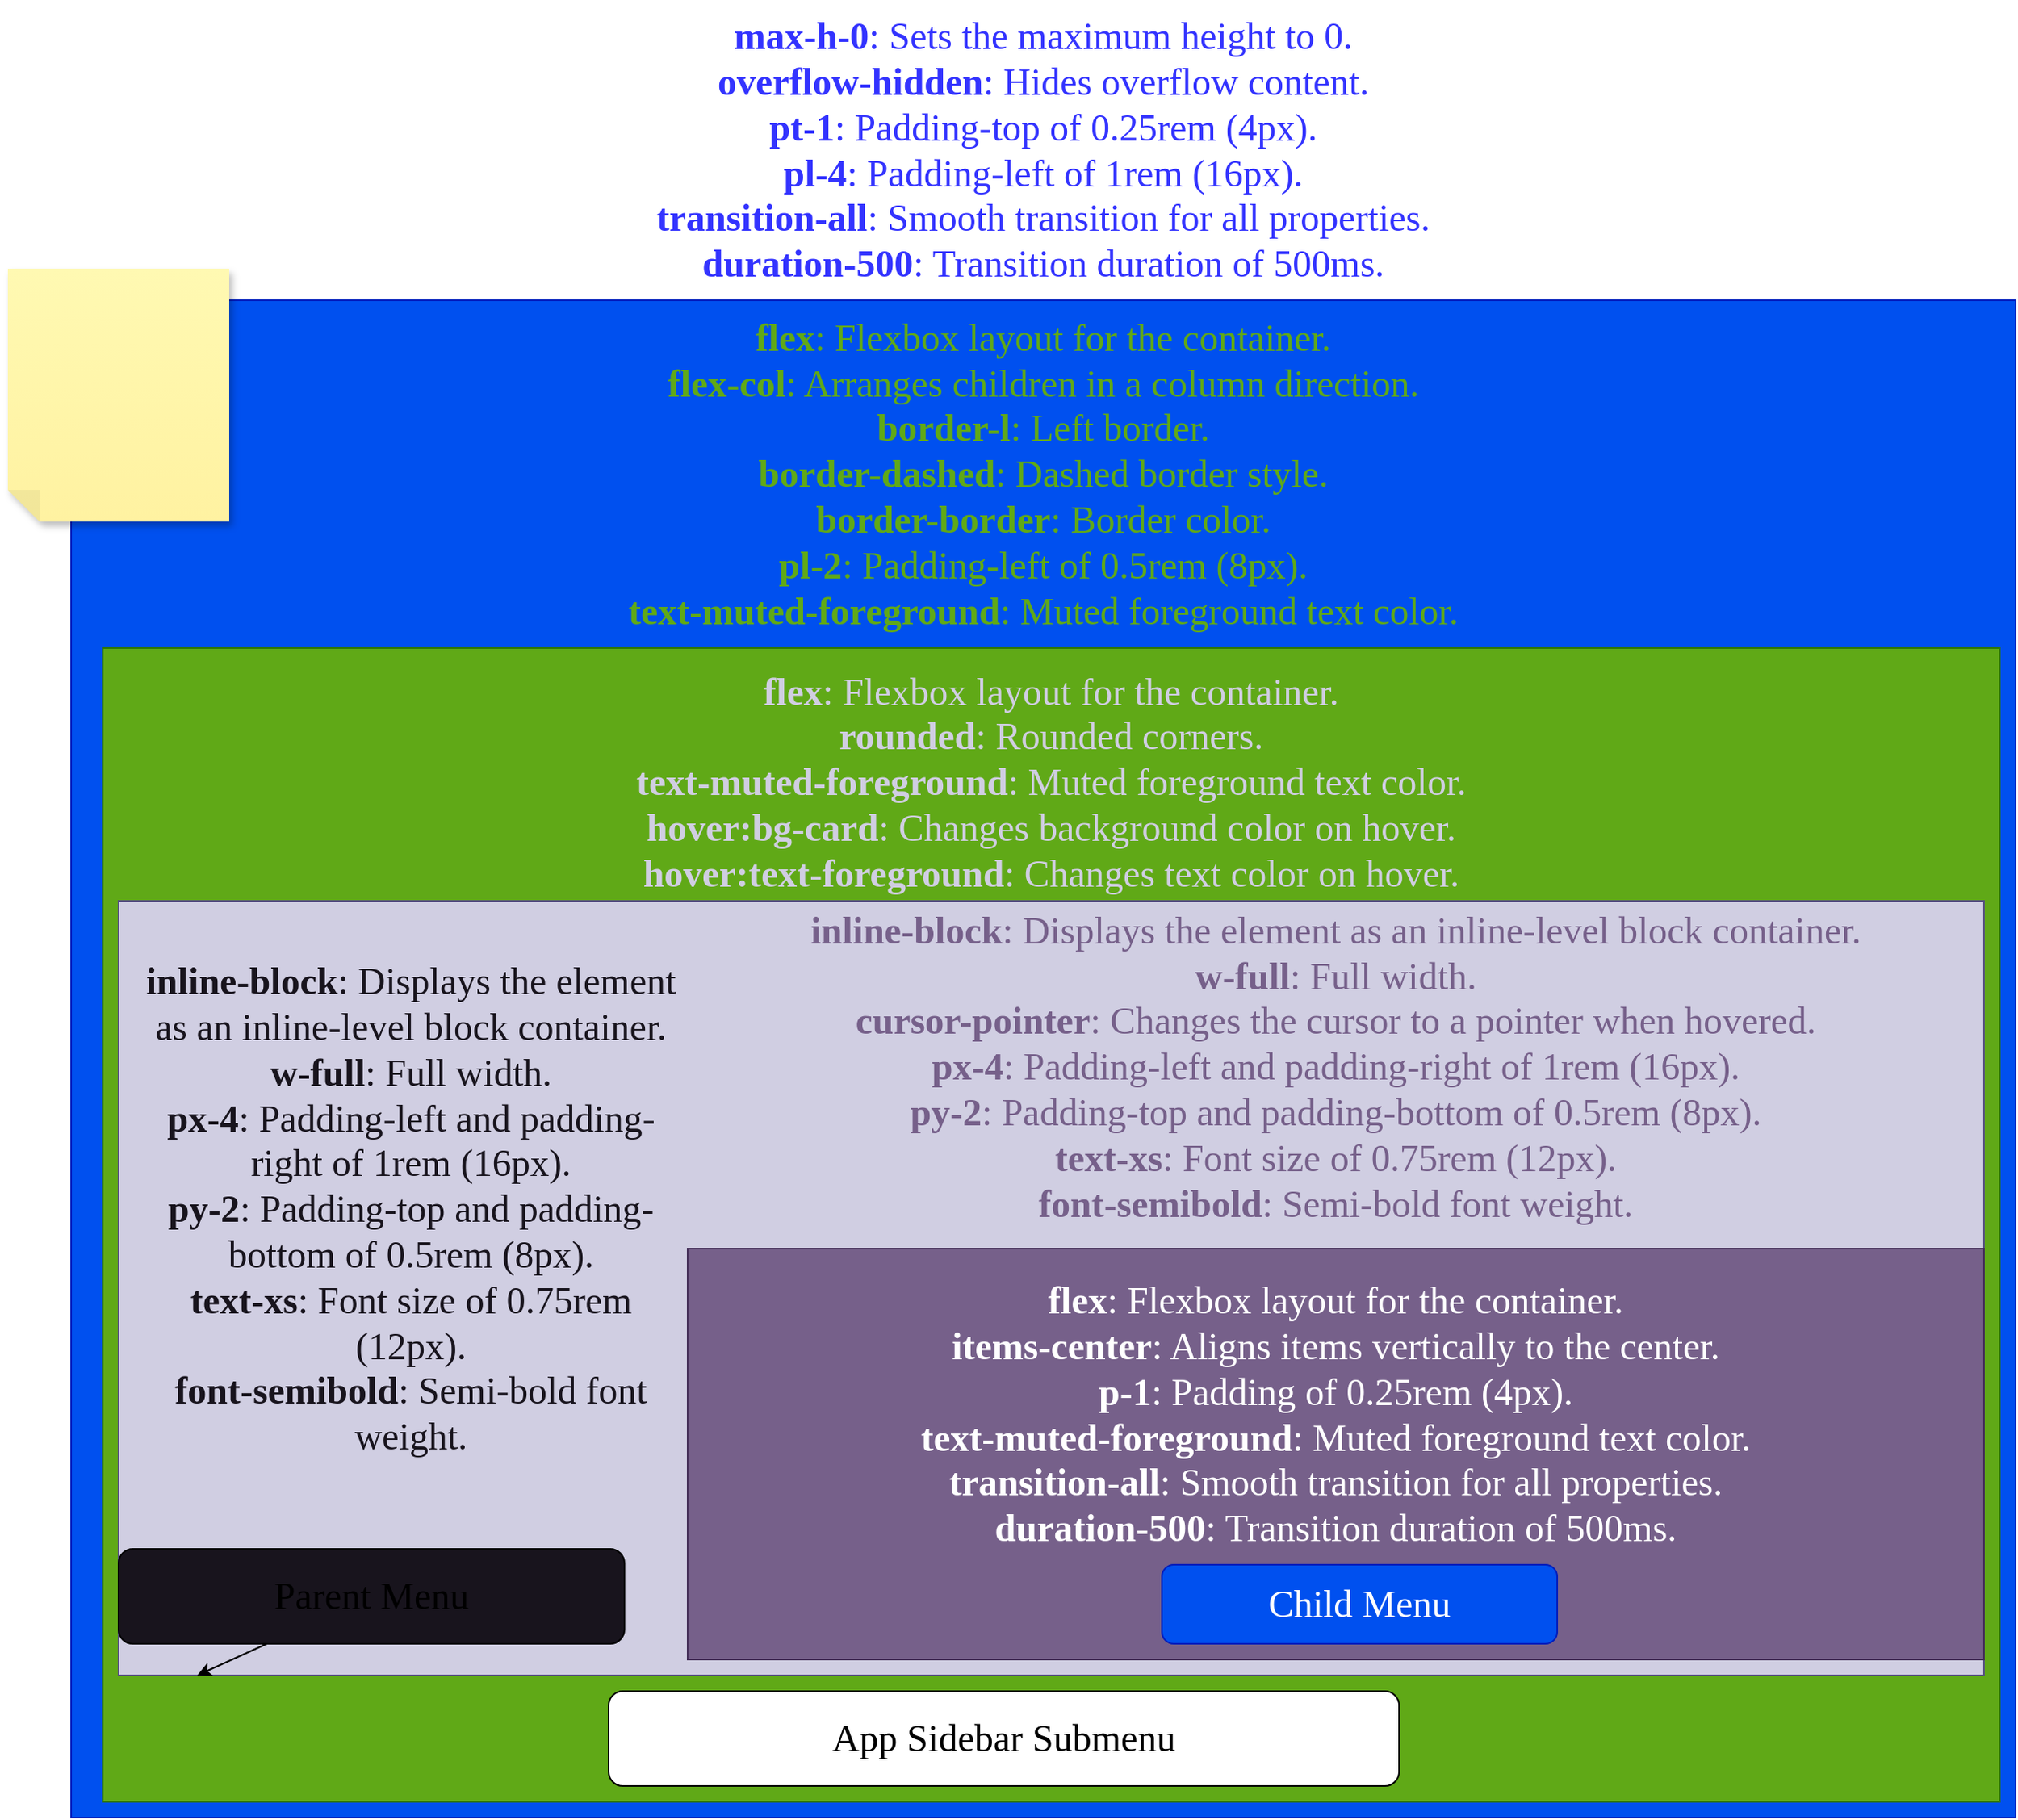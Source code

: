 <mxfile>
    <diagram id="wrc8hyTSKT0Z8eImfvdB" name="Page-1">
        <mxGraphModel dx="895" dy="475" grid="1" gridSize="10" guides="1" tooltips="1" connect="1" arrows="1" fold="1" page="1" pageScale="1" pageWidth="850" pageHeight="1100" math="0" shadow="0">
            <root>
                <mxCell id="0"/>
                <mxCell id="1" parent="0"/>
                <mxCell id="3" value="" style="rounded=0;whiteSpace=wrap;html=1;fontColor=#ffffff;fillColor=#0050ef;strokeColor=#001DBC;" parent="1" vertex="1">
                    <mxGeometry y="190" width="1230" height="960" as="geometry"/>
                </mxCell>
                <mxCell id="5" value="&lt;strong&gt;max-h-0&lt;/strong&gt;: Sets the maximum height to 0.&lt;br&gt;&lt;strong&gt;overflow-hidden&lt;/strong&gt;: Hides overflow content.&lt;br&gt;&lt;strong&gt;pt-1&lt;/strong&gt;: Padding-top of 0.25rem (4px).&lt;br&gt;&lt;strong style=&quot;background-color: initial;&quot;&gt;pl-4&lt;/strong&gt;&lt;span style=&quot;background-color: initial;&quot;&gt;: Padding-left of 1rem (16px).&lt;br&gt;&lt;/span&gt;&lt;strong&gt;transition-all&lt;/strong&gt;: Smooth transition for all properties.&lt;br&gt;&lt;strong&gt;duration-500&lt;/strong&gt;: Transition duration of 500ms." style="text;html=1;strokeColor=none;fillColor=none;align=center;verticalAlign=middle;whiteSpace=wrap;rounded=0;fontFamily=Comic Sans MS;fontSize=24;fontColor=#3333FF;" parent="1" vertex="1">
                    <mxGeometry width="1230" height="190" as="geometry"/>
                </mxCell>
                <mxCell id="6" value="" style="rounded=0;whiteSpace=wrap;html=1;fontFamily=Comic Sans MS;fontSize=24;fontColor=#ffffff;fillColor=#60a917;strokeColor=#2D7600;" parent="1" vertex="1">
                    <mxGeometry x="20" y="410" width="1200" height="730" as="geometry"/>
                </mxCell>
                <mxCell id="8" value="&lt;strong&gt;flex&lt;/strong&gt;: Flexbox layout for the container.&lt;br&gt;&lt;strong&gt;flex-col&lt;/strong&gt;: Arranges children in a column direction.&lt;br&gt;&lt;strong&gt;border-l&lt;/strong&gt;: Left border.&lt;br&gt;&lt;strong&gt;border-dashed&lt;/strong&gt;: Dashed border style.&lt;br&gt;&lt;strong&gt;border-border&lt;/strong&gt;: Border color.&lt;br&gt;&lt;strong&gt;pl-2&lt;/strong&gt;: Padding-left of 0.5rem (8px).&lt;br&gt;&lt;strong&gt;text-muted-foreground&lt;/strong&gt;: Muted foreground text color." style="text;html=1;strokeColor=none;fillColor=none;align=center;verticalAlign=middle;whiteSpace=wrap;rounded=0;fontFamily=Comic Sans MS;fontSize=24;fontColor=#60A917;" parent="1" vertex="1">
                    <mxGeometry y="200" width="1230" height="200" as="geometry"/>
                </mxCell>
                <mxCell id="9" value="App Sidebar Submenu" style="rounded=1;whiteSpace=wrap;html=1;fontFamily=Comic Sans MS;fontSize=24;" parent="1" vertex="1">
                    <mxGeometry x="340" y="1070" width="500" height="60" as="geometry"/>
                </mxCell>
                <mxCell id="10" value="" style="rounded=0;whiteSpace=wrap;html=1;fontFamily=Comic Sans MS;fontSize=24;fillColor=#D0CEE2;strokeColor=#56517e;" parent="1" vertex="1">
                    <mxGeometry x="30" y="570" width="1180" height="490" as="geometry"/>
                </mxCell>
                <mxCell id="12" value="&lt;strong&gt;flex&lt;/strong&gt;: Flexbox layout for the container.&lt;br&gt;&lt;strong&gt;rounded&lt;/strong&gt;: Rounded corners.&lt;br&gt;&lt;strong&gt;text-muted-foreground&lt;/strong&gt;: Muted foreground text color.&lt;br&gt;&lt;strong&gt;hover:bg-card&lt;/strong&gt;: Changes background color on hover.&lt;br&gt;&lt;strong&gt;hover:text-foreground&lt;/strong&gt;: Changes text color on hover." style="text;html=1;strokeColor=none;fillColor=none;align=center;verticalAlign=middle;whiteSpace=wrap;rounded=0;fontFamily=Comic Sans MS;fontSize=24;fontColor=#D0CEE2;" parent="1" vertex="1">
                    <mxGeometry x="20" y="420" width="1200" height="150" as="geometry"/>
                </mxCell>
                <mxCell id="15" style="edgeStyle=none;html=1;fontFamily=Comic Sans MS;fontSize=24;fontColor=#D0CEE2;" parent="1" source="14" target="10" edge="1">
                    <mxGeometry relative="1" as="geometry"/>
                </mxCell>
                <mxCell id="14" value="Parent Menu" style="rounded=1;whiteSpace=wrap;html=1;fontFamily=Comic Sans MS;fontSize=24;fillColor=#18141D;" parent="1" vertex="1">
                    <mxGeometry x="30" y="980" width="320" height="60" as="geometry"/>
                </mxCell>
                <mxCell id="17" value="&lt;strong&gt;inline-block&lt;/strong&gt;: Displays the element as an inline-level block container.&lt;br&gt;&lt;strong&gt;w-full&lt;/strong&gt;: Full width.&lt;br&gt;&lt;strong&gt;px-4&lt;/strong&gt;: Padding-left and padding-right of 1rem (16px).&lt;br&gt;&lt;strong&gt;py-2&lt;/strong&gt;: Padding-top and padding-bottom of 0.5rem (8px).&lt;br&gt;&lt;strong&gt;text-xs&lt;/strong&gt;: Font size of 0.75rem (12px).&lt;br&gt;&lt;strong&gt;font-semibold&lt;/strong&gt;: Semi-bold font weight." style="text;html=1;strokeColor=none;fillColor=none;align=center;verticalAlign=middle;whiteSpace=wrap;rounded=0;fontFamily=Comic Sans MS;fontSize=24;fontColor=#18141D;" parent="1" vertex="1">
                    <mxGeometry x="40" y="580" width="350" height="370" as="geometry"/>
                </mxCell>
                <mxCell id="19" value="" style="rounded=0;whiteSpace=wrap;html=1;fontFamily=Comic Sans MS;fontSize=24;fontColor=#ffffff;fillColor=#76608a;strokeColor=#432D57;" parent="1" vertex="1">
                    <mxGeometry x="390" y="790" width="820" height="260" as="geometry"/>
                </mxCell>
                <mxCell id="20" value="Child Menu" style="rounded=1;whiteSpace=wrap;html=1;fontFamily=Comic Sans MS;fontSize=24;fontColor=#ffffff;fillColor=#0050ef;strokeColor=#001DBC;" parent="1" vertex="1">
                    <mxGeometry x="690" y="990" width="250" height="50" as="geometry"/>
                </mxCell>
                <mxCell id="22" value="&lt;strong style=&quot;&quot;&gt;inline-block&lt;/strong&gt;: Displays the element as an inline-level block container.&lt;br style=&quot;&quot;&gt;&lt;strong style=&quot;&quot;&gt;w-full&lt;/strong&gt;: Full width.&lt;br&gt;&lt;strong&gt;cursor-pointer&lt;/strong&gt;: Changes the cursor to a pointer when hovered.&lt;br style=&quot;&quot;&gt;&lt;strong style=&quot;&quot;&gt;px-4&lt;/strong&gt;: Padding-left and padding-right of 1rem (16px).&lt;br style=&quot;&quot;&gt;&lt;strong style=&quot;&quot;&gt;py-2&lt;/strong&gt;: Padding-top and padding-bottom of 0.5rem (8px).&lt;br style=&quot;&quot;&gt;&lt;strong style=&quot;&quot;&gt;text-xs&lt;/strong&gt;: Font size of 0.75rem (12px).&lt;br style=&quot;&quot;&gt;&lt;strong style=&quot;&quot;&gt;font-semibold&lt;/strong&gt;: Semi-bold font weight." style="text;html=1;strokeColor=none;fillColor=none;align=center;verticalAlign=middle;whiteSpace=wrap;rounded=0;fontFamily=Comic Sans MS;fontSize=24;fontColor=#76608A;" parent="1" vertex="1">
                    <mxGeometry x="400" y="570" width="800" height="210" as="geometry"/>
                </mxCell>
                <mxCell id="25" value="&lt;strong&gt;flex&lt;/strong&gt;: Flexbox layout for the container.&lt;br&gt;&lt;strong&gt;items-center&lt;/strong&gt;: Aligns items vertically to the center.&lt;br&gt;&lt;strong&gt;p-1&lt;/strong&gt;: Padding of 0.25rem (4px).&lt;br&gt;&lt;strong&gt;text-muted-foreground&lt;/strong&gt;: Muted foreground text color.&lt;br&gt;&lt;strong&gt;transition-all&lt;/strong&gt;: Smooth transition for all properties.&lt;br&gt;&lt;strong&gt;duration-500&lt;/strong&gt;: Transition duration of 500ms." style="text;html=1;strokeColor=none;fillColor=none;align=center;verticalAlign=middle;whiteSpace=wrap;rounded=0;fontFamily=Comic Sans MS;fontSize=24;fontColor=#FFFFFF;" parent="1" vertex="1">
                    <mxGeometry x="400" y="800" width="800" height="190" as="geometry"/>
                </mxCell>
                <mxCell id="26" value="" style="shape=note;whiteSpace=wrap;html=1;backgroundOutline=1;fontColor=#000000;darkOpacity=0.05;fillColor=#FFF9B2;strokeColor=none;fillStyle=solid;direction=west;gradientDirection=north;gradientColor=#FFF2A1;shadow=1;size=20;pointerEvents=1;" vertex="1" parent="1">
                    <mxGeometry x="-40" y="170" width="140" height="160" as="geometry"/>
                </mxCell>
            </root>
        </mxGraphModel>
    </diagram>
</mxfile>